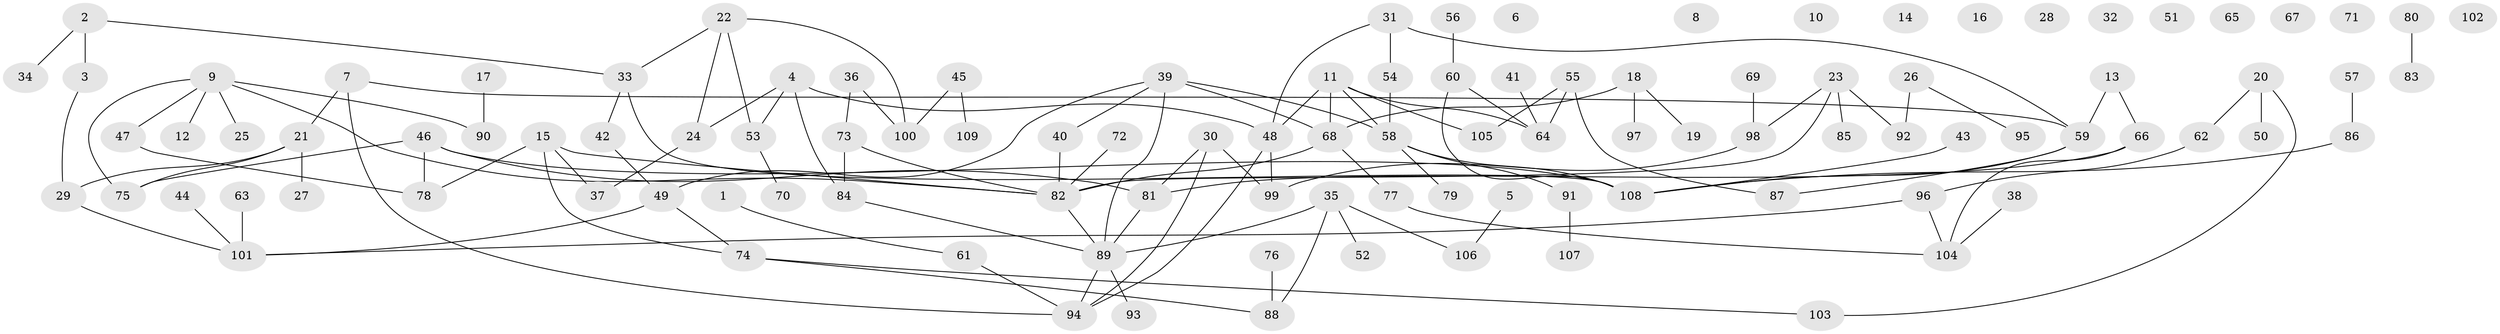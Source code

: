 // coarse degree distribution, {2: 0.22580645161290322, 3: 0.25806451612903225, 5: 0.0967741935483871, 4: 0.16129032258064516, 1: 0.0967741935483871, 7: 0.03225806451612903, 8: 0.03225806451612903, 6: 0.06451612903225806, 9: 0.03225806451612903}
// Generated by graph-tools (version 1.1) at 2025/48/03/04/25 22:48:09]
// undirected, 109 vertices, 128 edges
graph export_dot {
  node [color=gray90,style=filled];
  1;
  2;
  3;
  4;
  5;
  6;
  7;
  8;
  9;
  10;
  11;
  12;
  13;
  14;
  15;
  16;
  17;
  18;
  19;
  20;
  21;
  22;
  23;
  24;
  25;
  26;
  27;
  28;
  29;
  30;
  31;
  32;
  33;
  34;
  35;
  36;
  37;
  38;
  39;
  40;
  41;
  42;
  43;
  44;
  45;
  46;
  47;
  48;
  49;
  50;
  51;
  52;
  53;
  54;
  55;
  56;
  57;
  58;
  59;
  60;
  61;
  62;
  63;
  64;
  65;
  66;
  67;
  68;
  69;
  70;
  71;
  72;
  73;
  74;
  75;
  76;
  77;
  78;
  79;
  80;
  81;
  82;
  83;
  84;
  85;
  86;
  87;
  88;
  89;
  90;
  91;
  92;
  93;
  94;
  95;
  96;
  97;
  98;
  99;
  100;
  101;
  102;
  103;
  104;
  105;
  106;
  107;
  108;
  109;
  1 -- 61;
  2 -- 3;
  2 -- 33;
  2 -- 34;
  3 -- 29;
  4 -- 24;
  4 -- 48;
  4 -- 53;
  4 -- 84;
  5 -- 106;
  7 -- 21;
  7 -- 59;
  7 -- 94;
  9 -- 12;
  9 -- 25;
  9 -- 47;
  9 -- 75;
  9 -- 82;
  9 -- 90;
  11 -- 48;
  11 -- 58;
  11 -- 64;
  11 -- 68;
  11 -- 105;
  13 -- 59;
  13 -- 66;
  15 -- 37;
  15 -- 74;
  15 -- 78;
  15 -- 82;
  17 -- 90;
  18 -- 19;
  18 -- 68;
  18 -- 97;
  20 -- 50;
  20 -- 62;
  20 -- 103;
  21 -- 27;
  21 -- 29;
  21 -- 75;
  22 -- 24;
  22 -- 33;
  22 -- 53;
  22 -- 100;
  23 -- 82;
  23 -- 85;
  23 -- 92;
  23 -- 98;
  24 -- 37;
  26 -- 92;
  26 -- 95;
  29 -- 101;
  30 -- 81;
  30 -- 94;
  30 -- 99;
  31 -- 48;
  31 -- 54;
  31 -- 59;
  33 -- 42;
  33 -- 108;
  35 -- 52;
  35 -- 88;
  35 -- 89;
  35 -- 106;
  36 -- 73;
  36 -- 100;
  38 -- 104;
  39 -- 40;
  39 -- 49;
  39 -- 58;
  39 -- 68;
  39 -- 89;
  40 -- 82;
  41 -- 64;
  42 -- 49;
  43 -- 108;
  44 -- 101;
  45 -- 100;
  45 -- 109;
  46 -- 75;
  46 -- 78;
  46 -- 81;
  46 -- 108;
  47 -- 78;
  48 -- 94;
  48 -- 99;
  49 -- 74;
  49 -- 101;
  53 -- 70;
  54 -- 58;
  55 -- 64;
  55 -- 87;
  55 -- 105;
  56 -- 60;
  57 -- 86;
  58 -- 79;
  58 -- 91;
  58 -- 108;
  59 -- 87;
  59 -- 108;
  60 -- 64;
  60 -- 108;
  61 -- 94;
  62 -- 96;
  63 -- 101;
  66 -- 81;
  66 -- 104;
  68 -- 77;
  68 -- 82;
  69 -- 98;
  72 -- 82;
  73 -- 82;
  73 -- 84;
  74 -- 88;
  74 -- 103;
  76 -- 88;
  77 -- 104;
  80 -- 83;
  81 -- 89;
  82 -- 89;
  84 -- 89;
  86 -- 108;
  89 -- 93;
  89 -- 94;
  91 -- 107;
  96 -- 101;
  96 -- 104;
  98 -- 99;
}
